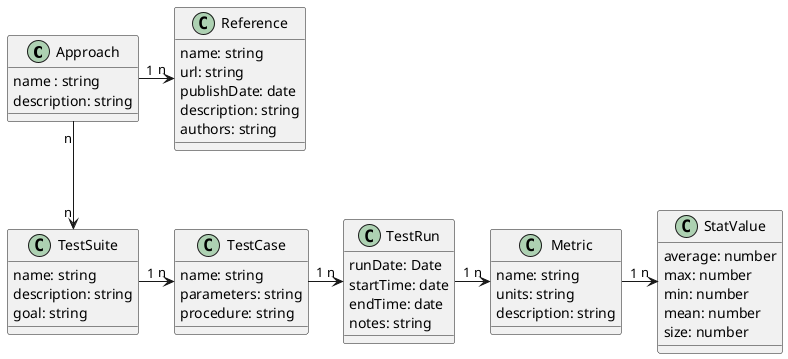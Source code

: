 @startuml

class Approach {
    name : string
    description: string
}
class Reference {
    name: string
    url: string
    publishDate: date
    description: string
    authors: string
}
class TestSuite {
    name: string
    description: string
    goal: string
}
class TestCase {
    name: string
    parameters: string
    procedure: string
}
class TestRun {
    runDate: Date
    startTime: date
    endTime: date
    notes: string
}
class Metric {
    name: string
    units: string
    description: string
}
class StatValue {
    average: number
    max: number
    min: number
    mean: number
    size: number
}
Approach "n" --> "n" TestSuite
Approach "1" -> "n" Reference
TestSuite "1" -> "n" TestCase
TestCase "1" -> "n" TestRun
TestRun "1" -> "n" Metric
Metric "1" -> "n" StatValue

@enduml
